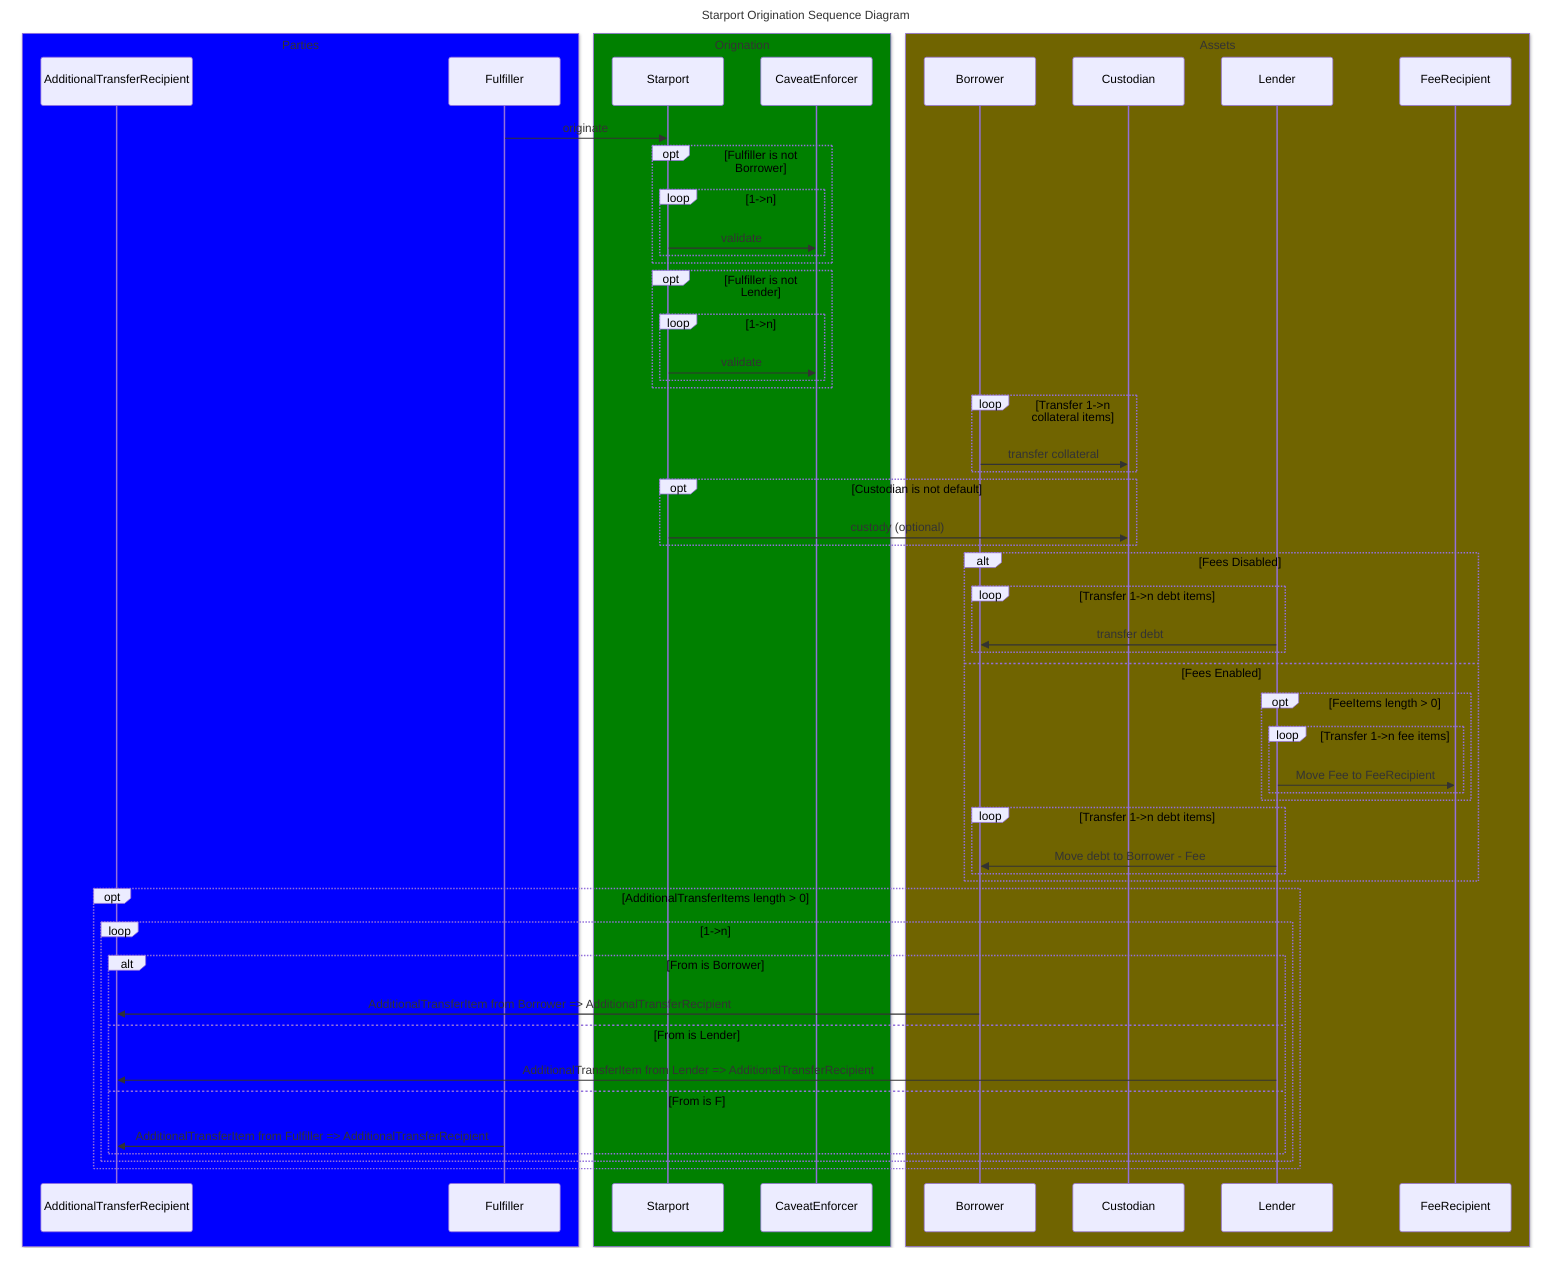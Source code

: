sequenceDiagram
    title Starport Origination Sequence Diagram


    Box blue Parties
        participant AdditionalTransferRecipient
        participant Fulfiller
    end

    Box green Orignation
        participant Starport
        participant CaveatEnforcer
    end

    Box rgb(112,100,0) Assets
        participant Borrower
        participant Custodian
        participant Lender
        participant FeeRecipient
    end

    Fulfiller->>Starport: originate

    opt Fulfiller is not Borrower
        loop 1->n
            Starport->>CaveatEnforcer: validate
        end
    end
    opt Fulfiller is not Lender
        loop 1->n
            Starport->>CaveatEnforcer: validate
        end
    end
    loop Transfer 1->n collateral items
        Borrower->>Custodian: transfer collateral
    end
    opt Custodian is not default
        Starport->>Custodian: custody (optional)
    end

    alt Fees Disabled
        loop Transfer 1->n debt items
            Lender->>Borrower: transfer debt
        end
    else Fees Enabled
        opt FeeItems length > 0
            loop Transfer 1->n fee items
                Lender->>FeeRecipient: Move Fee to FeeRecipient
            end
        end
        loop Transfer 1->n debt items
            Lender->>Borrower: Move debt to Borrower - Fee
        end
    end

    opt AdditionalTransferItems length > 0
        loop 1->n
            alt From is Borrower
                Borrower->>AdditionalTransferRecipient: AdditionalTransferItem from Borrower => AdditionalTransferRecipient
            else From is Lender
                Lender->>AdditionalTransferRecipient: AdditionalTransferItem from Lender => AdditionalTransferRecipient
            else From is F
                Fulfiller->>AdditionalTransferRecipient: AdditionalTransferItem from Fulfiller => AdditionalTransferRecipient
            end
        end
    end